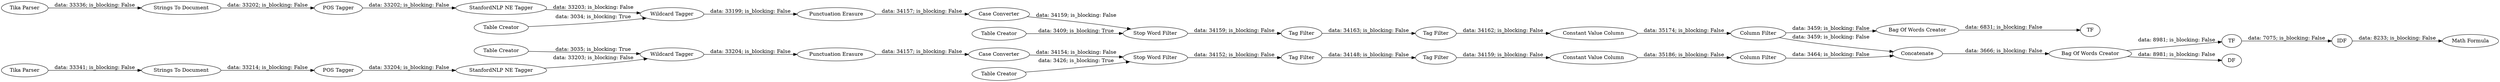 digraph {
	"-5173987776230955721_32" [label="Column Filter"]
	"-6072640320186756355_16" [label="Table Creator"]
	"5307628797970287353_44" [label=Concatenate]
	"5307628797970287353_23" [label="Bag Of Words Creator"]
	"728030880153403141_7" [label="POS Tagger"]
	"-1553232388146163062_24" [label="Column Filter"]
	"728030880153403141_9" [label="StanfordNLP NE Tagger"]
	"-1553232388146163062_23" [label="Constant Value Column"]
	"-5173987776230955721_24" [label="Case Converter"]
	"-6072640320186756355_15" [label="StanfordNLP NE Tagger"]
	"728030880153403141_4" [label="Tika Parser"]
	"5307628797970287353_48" [label=TF]
	"728030880153403141_11" [label="Table Creator"]
	"-5173987776230955721_23" [label="Punctuation Erasure"]
	"-6072640320186756355_17" [label="Wildcard Tagger"]
	"-1553232388146163062_12" [label="Punctuation Erasure"]
	"-5173987776230955721_20" [label="Tag Filter"]
	"5307628797970287353_46" [label=DF]
	"728030880153403141_5" [label="Strings To Document"]
	"-5173987776230955721_25" [label="Stop Word Filter"]
	"-1553232388146163062_17" [label="Tag Filter"]
	"-1553232388146163062_16" [label="Case Converter"]
	"-5173987776230955721_26" [label="Table Creator"]
	"5307628797970287353_43" [label=TF]
	"-1553232388146163062_20" [label="Tag Filter"]
	"-6072640320186756355_12" [label="Strings To Document"]
	"5307628797970287353_45" [label="Bag Of Words Creator"]
	"5307628797970287353_49" [label="Math Formula"]
	"-6072640320186756355_13" [label="Tika Parser"]
	"-1553232388146163062_19" [label="Table Creator"]
	"-5173987776230955721_12" [label="Constant Value Column"]
	"5307628797970287353_47" [label=IDF]
	"-6072640320186756355_14" [label="POS Tagger"]
	"-5173987776230955721_17" [label="Tag Filter"]
	"-1553232388146163062_15" [label="Stop Word Filter"]
	"728030880153403141_10" [label="Wildcard Tagger"]
	"-1553232388146163062_15" -> "-1553232388146163062_17" [label="data: 34159; is_blocking: False"]
	"-6072640320186756355_12" -> "-6072640320186756355_14" [label="data: 33214; is_blocking: False"]
	"-5173987776230955721_26" -> "-5173987776230955721_25" [label="data: 3426; is_blocking: True"]
	"728030880153403141_5" -> "728030880153403141_7" [label="data: 33202; is_blocking: False"]
	"5307628797970287353_47" -> "5307628797970287353_49" [label="data: 8233; is_blocking: False"]
	"728030880153403141_10" -> "-1553232388146163062_12" [label="data: 33199; is_blocking: False"]
	"-5173987776230955721_25" -> "-5173987776230955721_17" [label="data: 34152; is_blocking: False"]
	"-6072640320186756355_15" -> "-6072640320186756355_17" [label="data: 33203; is_blocking: False"]
	"-6072640320186756355_17" -> "-5173987776230955721_23" [label="data: 33204; is_blocking: False"]
	"5307628797970287353_44" -> "5307628797970287353_45" [label="data: 3666; is_blocking: False"]
	"-5173987776230955721_17" -> "-5173987776230955721_20" [label="data: 34148; is_blocking: False"]
	"5307628797970287353_48" -> "5307628797970287353_47" [label="data: 7075; is_blocking: False"]
	"-1553232388146163062_24" -> "5307628797970287353_44" [label="data: 3459; is_blocking: False"]
	"-5173987776230955721_24" -> "-5173987776230955721_25" [label="data: 34154; is_blocking: False"]
	"-1553232388146163062_23" -> "-1553232388146163062_24" [label="data: 35174; is_blocking: False"]
	"-1553232388146163062_20" -> "-1553232388146163062_23" [label="data: 34162; is_blocking: False"]
	"-6072640320186756355_13" -> "-6072640320186756355_12" [label="data: 33341; is_blocking: False"]
	"-5173987776230955721_32" -> "5307628797970287353_44" [label="data: 3464; is_blocking: False"]
	"-1553232388146163062_19" -> "-1553232388146163062_15" [label="data: 3409; is_blocking: True"]
	"-1553232388146163062_12" -> "-1553232388146163062_16" [label="data: 34157; is_blocking: False"]
	"-6072640320186756355_16" -> "-6072640320186756355_17" [label="data: 3035; is_blocking: True"]
	"5307628797970287353_45" -> "5307628797970287353_48" [label="data: 8981; is_blocking: False"]
	"-1553232388146163062_17" -> "-1553232388146163062_20" [label="data: 34163; is_blocking: False"]
	"-6072640320186756355_14" -> "-6072640320186756355_15" [label="data: 33204; is_blocking: False"]
	"-5173987776230955721_20" -> "-5173987776230955721_12" [label="data: 34159; is_blocking: False"]
	"-1553232388146163062_24" -> "5307628797970287353_23" [label="data: 3459; is_blocking: False"]
	"-5173987776230955721_23" -> "-5173987776230955721_24" [label="data: 34157; is_blocking: False"]
	"-1553232388146163062_16" -> "-1553232388146163062_15" [label="data: 34159; is_blocking: False"]
	"5307628797970287353_45" -> "5307628797970287353_46" [label="data: 8981; is_blocking: False"]
	"728030880153403141_7" -> "728030880153403141_9" [label="data: 33202; is_blocking: False"]
	"728030880153403141_4" -> "728030880153403141_5" [label="data: 33336; is_blocking: False"]
	"728030880153403141_9" -> "728030880153403141_10" [label="data: 33203; is_blocking: False"]
	"-5173987776230955721_12" -> "-5173987776230955721_32" [label="data: 35186; is_blocking: False"]
	"5307628797970287353_23" -> "5307628797970287353_43" [label="data: 6831; is_blocking: False"]
	"728030880153403141_11" -> "728030880153403141_10" [label="data: 3034; is_blocking: True"]
	rankdir=LR
}
